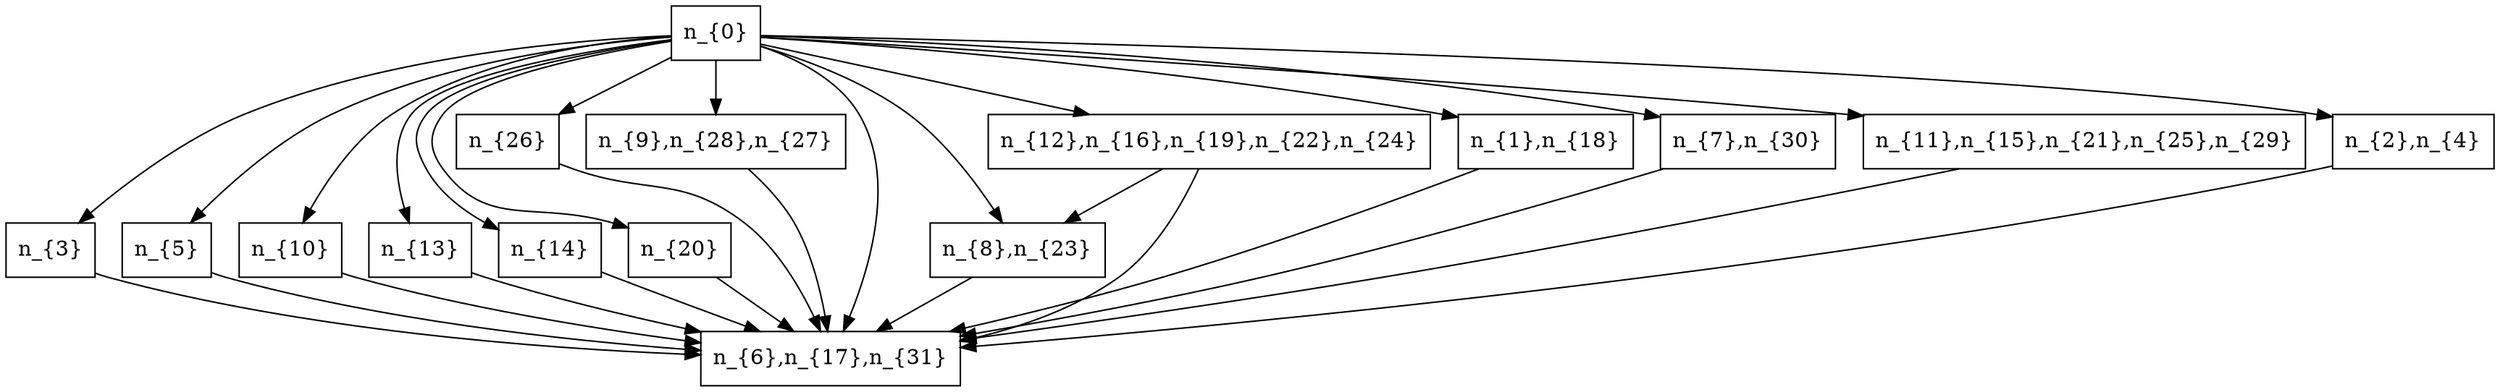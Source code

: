 strict digraph "Task{n=32,e=0.01}" {
	graph [bb="0,0,1416,252",
		collapsed=16,
		cpathlen=1773844,
		deadline=6347882,
		period=6347882,
		workload=5497598
	];
	node [distance=0,
		factor=0,
		label="\N",
		marked=0,
		object=0,
		shape=rectangle,
		threads=0,
		visited=0,
		wcet=0,
		wcetone=0
	];
	"n_{0}"	 [distance=39057,
		factor=2.633100,
		height=0.5,
		object=9,
		pos="433,234",
		texlbl="${d:39057, n_{0} = \langle o_{9}, c_1:39057, c(1):39057, F:2.63 \rangle}$",
		threads=1,
		wcet=39057,
		wcetone=39057,
		width=0.75];
	"n_{3}"	 [distance=47384,
		factor=0.744206,
		height=0.5,
		object=36,
		pos="27,90",
		texlbl="${d:47384, n_{3} = \langle o_{36}, c_1:8327, c(1):8327, F:0.74 \rangle}$",
		threads=1,
		wcet=8327,
		wcetone=8327,
		width=0.75];
	"n_{0}" -> "n_{3}" [key="n_{0} -> n_{3}",
	pos="e,46.159,108.31 405.7,232.77 353.82,229.58 238.3,218.39 150,180 113.37,164.08 77.179,135.64 53.639,114.99"];
"n_{5}" [distance=78114,
	factor=2.633100,
	height=0.5,
	object=9,
	pos="99,90",
	texlbl="${d:78114, n_{5} = \langle o_{9}, c_1:39057, c(1):39057, F:2.63 \rangle}$",
	threads=1,
	wcet=39057,
	wcetone=39057,
	width=0.75];
"n_{0}" -> "n_{5}" [key="n_{0} -> n_{5}",
pos="e,114.75,108.13 405.7,231.84 361.09,227.41 270.77,214.59 203,180 171.32,163.83 141.29,136 121.72,115.56"];
"n_{10}" [distance=78114,
factor=2.633100,
height=0.5,
object=9,
pos="173,90",
texlbl="${d:78114, n_{10} = \langle o_{9}, c_1:39057, c(1):39057, F:2.63 \rangle}$",
threads=1,
wcet=39057,
wcetone=39057,
width=0.79167];
"n_{0}" -> "n_{10}" [key="n_{0} -> n_{10}",
pos="e,182.15,108.01 405.74,231.72 366.5,227.3 293.19,214.73 242,180 218.26,163.9 199.2,136.97 187.17,116.76"];
"n_{13}" [distance=952826,
factor=0.904876,
height=0.5,
object=18,
pos="248,90",
texlbl="${d:952826, n_{13} = \langle o_{18}, c_1:913769, c(1):913769, F:0.90 \rangle}$",
threads=1,
wcet=913769,
wcetone=913769,
width=0.79167];
"n_{0}" -> "n_{13}" [key="n_{0} -> n_{13}",
pos="e,245.15,108.13 405.85,229.18 362.08,220.84 278.91,202.43 260,180 245.77,163.12 243.52,137.77 244.4,118.27"];
"n_{14}" [distance=78114,
factor=2.633100,
height=0.5,
object=9,
pos="323,90",
texlbl="${d:78114, n_{14} = \langle o_{9}, c_1:39057, c(1):39057, F:2.63 \rangle}$",
threads=1,
wcet=39057,
wcetone=39057,
width=0.79167];
"n_{0}" -> "n_{14}" [key="n_{0} -> n_{14}",
pos="e,299.11,108.16 405.9,229.03 363.66,220.66 285.25,202.46 269,180 253.82,159.02 272.14,133.59 291.44,115.12"];
"n_{20}" [distance=516052,
factor=0.973991,
height=0.5,
object=4,
pos="398,90",
texlbl="${d:516052, n_{20} = \langle o_{4}, c_1:476995, c(1):476995, F:0.97 \rangle}$",
threads=1,
wcet=476995,
wcetone=476995,
width=0.79167];
"n_{0}" -> "n_{20}" [key="n_{0} -> n_{20}",
pos="e,369.4,103.64 405.9,228.42 365.85,219.55 293.95,201.09 279,180 269.75,166.95 270.28,157.42 279,144 300.47,110.97 324.2,124.43 360,\
108 360.1,107.96 360.19,107.91 360.29,107.87"];
"n_{26}" [distance=78114,
factor=2.633100,
height=0.5,
object=9,
pos="317,162",
texlbl="${d:78114, n_{26} = \langle o_{9}, c_1:39057, c(1):39057, F:2.63 \rangle}$",
threads=1,
wcet=39057,
wcetone=39057,
width=0.79167];
"n_{0}" -> "n_{26}" [key="n_{0} -> n_{26}",
pos="e,345.65,179.78 405.8,217.12 390.41,207.56 370.93,195.47 354.14,185.05"];
"n_{8},n_{23}" [distance=1597837,
factor=0.800891,
height=0.5,
object=6,
pos="607,90",
texlbl="${d:1597837, n_{8},n_{23} = \langle o_{6}, c_1:461460, c(2):831040, F:0.80 \rangle}$",
threads=2,
wcet=831040,
wcetone=461460,
width=1.3194];
"n_{0}" -> "n_{8},n_{23}" [key="n_{0} -> n_{8},n_{23}",
pos="e,598.08,108.31 460.15,225.41 484.35,216.78 519.76,201.63 545,180 565.43,162.5 582.25,136.77 593.19,117.3"];
"n_{9},n_{28},n_{27}" [distance=1445230,
factor=0.973991,
height=0.5,
object=4,
pos="433,162",
texlbl="${d:1445230, n_{9},n_{28},n_{27} = \langle o_{4}, c_1:476995, c(3):1406173, F:0.97 \rangle}$",
threads=3,
wcet=1406173,
wcetone=476995,
width=1.9306];
"n_{0}" -> "n_{9},n_{28},n_{27}" [key="n_{0} -> n_{9},n_{28},n_{27}",
pos="e,433,180.41 433,215.83 433,208.13 433,198.97 433,190.42"];
"n_{6},n_{17},n_{31}" [distance=1773844,
factor=0.438874,
height=0.5,
object=1,
pos="493,18",
texlbl="${d:1773844, n_{6},n_{17},n_{31} = \langle o_{1}, c_1:93733, c(3):176007, F:0.44 \rangle}$",
threads=3,
wcet=176007,
wcetone=93733,
width=1.9306];
"n_{0}" -> "n_{6},n_{17},n_{31}" [key="n_{0} -> n_{6},n_{17},n_{31}",
pos="e,501.57,36.252 460.27,223.46 478.54,214.79 501.14,200.57 512,180 534.52,137.33 518.65,79.703 505.51,45.926"];
"n_{1},n_{18}" [distance=283880,
factor=0.591138,
height=0.5,
object=2,
pos="897,162",
texlbl="${d:283880, n_{1},n_{18} = \langle o_{2}, c_1:153866, c(2):244823, F:0.59 \rangle}$",
threads=2,
wcet=244823,
wcetone=153866,
width=1.3194];
"n_{0}" -> "n_{1},n_{18}" [key="n_{0} -> n_{1},n_{18}",
pos="e,849.27,177.74 460.44,232.02 524.97,227 691.4,212.04 839.12,179.97"];
"n_{12},n_{16},n_{19},n_{22},n_{24}" [distance=766797,
factor=0.415288,
height=0.5,
object=14,
pos="714,162",
texlbl="${d:766797, n_{12},n_{16},n_{19},n_{22},n_{24} = \langle o_{14}, c_1:273468, c(5):727740, F:0.42 \rangle}$",
threads=5,
wcet=727740,
wcetone=273468,
width=3.25];
"n_{0}" -> "n_{12},n_{16},n_{19},n_{22},n_{24}" [key="n_{0} -> n_{12},n_{16},n_{19},n_{22},n_{24}",
pos="e,643.69,180.02 460.2,227.03 499.91,216.86 575.38,197.52 633.74,182.56"];
"n_{7},n_{30}" [distance=214991,
factor=0.682709,
height=0.5,
object=22,
pos="1010,162",
texlbl="${d:214991, n_{7},n_{30} = \langle o_{22}, c_1:104554, c(2):175934, F:0.68 \rangle}$",
threads=2,
wcet=175934,
wcetone=104554,
width=1.3194];
"n_{0}" -> "n_{7},n_{30}" [key="n_{0} -> n_{7},n_{30}",
pos="e,962.21,178.08 460.15,233.17 536.57,230.42 759.97,219.52 952.22,180.16"];
"n_{11},n_{15},n_{21},n_{25},n_{29}" [distance=170931,
factor=0.300563,
height=0.5,
object=25,
pos="1193,162",
texlbl="${d:170931, n_{11},n_{15},n_{21},n_{25},n_{29} = \langle o_{25}, c_1:59881, c(5):131874, F:0.30 \rangle}$",
threads=5,
wcet=131874,
wcetone=59881,
width=3.25];
"n_{0}" -> "n_{11},n_{15},n_{21},n_{25},n_{29}" [key="n_{0} -> n_{11},n_{15},n_{21},n_{25},n_{29}",
pos="e,1076,178.95 460.24,232.24 547.03,226.5 824.93,207.23 1066,180.08"];
"n_{2},n_{4}" [distance=248688,
factor=0.662345,
height=0.5,
object=28,
pos="1372,162",
texlbl="${d:248688, n_{2},n_{4} = \langle o_{28}, c_1:126105, c(2):209631, F:0.66 \rangle}$",
threads=2,
wcet=209631,
wcetone=126105,
width=1.2222];
"n_{0}" -> "n_{2},n_{4}" [key="n_{0} -> n_{2},n_{4}",
pos="e,1328,177.93 460.04,233.32 587.34,229.98 1128.3,214.14 1317.9,179.84"];
"n_{3}" -> "n_{6},n_{17},n_{31}" [key="n_{3} -> n_{6},n_{17},n_{31}",
pos="e,423.26,23.873 54.121,75.247 57.063,74.009 60.058,72.892 63,72 126.65,52.708 307.47,34.308 413.27,24.768"];
"n_{5}" -> "n_{6},n_{17},n_{31}" [key="n_{5} -> n_{6},n_{17},n_{31}",
pos="e,423.25,22.035 126.14,75.322 129.08,74.069 132.07,72.928 135,72 227.86,42.595 339.47,29.002 413.11,22.854"];
"n_{10}" -> "n_{6},n_{17},n_{31}" [key="n_{10} -> n_{6},n_{17},n_{31}",
pos="e,423.37,26.064 201.78,75.105 204.52,73.959 207.29,72.901 210,72 276.83,49.803 355.76,35.688 413.25,27.479"];
"n_{13}" -> "n_{6},n_{17},n_{31}" [key="n_{13} -> n_{6},n_{17},n_{31}",
pos="e,423.08,32.495 276.85,75.293 279.57,74.108 282.32,72.989 285,72 326.46,56.705 374.09,44.002 413.3,34.768"];
"n_{14}" -> "n_{6},n_{17},n_{31}" [key="n_{14} -> n_{6},n_{17},n_{31}",
pos="e,446.21,36.11 351.59,75.855 354.42,74.526 357.26,73.221 360,72 384.91,60.9 412.82,49.423 436.62,39.919"];
"n_{20}" -> "n_{6},n_{17},n_{31}" [key="n_{20} -> n_{6},n_{17},n_{31}",
pos="e,469.04,36.163 421.97,71.831 433.79,62.878 448.2,51.956 460.94,42.295"];
"n_{26}" -> "n_{6},n_{17},n_{31}" [key="n_{26} -> n_{6},n_{17},n_{31}",
pos="e,485.45,36.13 345.63,147.93 348.45,146.59 351.28,145.26 354,144 390.12,127.29 405.81,133.94 436,108 456.01,90.803 471.42,64.824 \
481.14,45.191"];
"n_{8},n_{23}" -> "n_{6},n_{17},n_{31}" [key="n_{8},n_{23} -> n_{6},n_{17},n_{31}",
pos="e,521.76,36.163 578.23,71.831 563.79,62.707 546.1,51.539 530.6,41.745"];
"n_{9},n_{28},n_{27}" -> "n_{6},n_{17},n_{31}" [key="n_{9},n_{28},n_{27} -> n_{6},n_{17},n_{31}",
pos="e,489.97,36.181 447.26,143.89 454.62,133.8 463.25,120.73 469,108 477.96,88.166 484.13,64.312 487.97,46.146"];
"n_{1},n_{18}" -> "n_{6},n_{17},n_{31}" [key="n_{1},n_{18} -> n_{6},n_{17},n_{31}",
pos="e,562.94,34.428 860.07,143.91 819.34,124.43 751.55,93.354 691,72 652.76,58.513 609.39,46.346 573.01,36.991"];
"n_{12},n_{16},n_{19},n_{22},n_{24}" -> "n_{8},n_{23}" [key="n_{12},n_{16},n_{19},n_{22},n_{24} -> n_{8},n_{23}",
pos="e,633.99,108.16 687,143.83 673.57,134.79 657.15,123.75 642.7,114.02"];
"n_{12},n_{16},n_{19},n_{22},n_{24}" -> "n_{6},n_{17},n_{31}" [key="n_{12},n_{16},n_{19},n_{22},n_{24} -> n_{6},n_{17},n_{31}",
pos="e,562.85,27.71 708.46,143.78 701.35,123.43 687.12,90.881 664,72 638.11,50.855 603.85,37.948 572.8,30.088"];
"n_{7},n_{30}" -> "n_{6},n_{17},n_{31}" [key="n_{7},n_{30} -> n_{6},n_{17},n_{31}",
pos="e,562.55,30.348 963.21,143.99 911.22,124.42 824.49,93.15 748,72 689.83,55.916 623.07,41.935 572.45,32.231"];
"n_{11},n_{15},n_{21},n_{25},n_{29}" -> "n_{6},n_{17},n_{31}" [key="n_{11},n_{15},n_{21},n_{25},n_{29} -> n_{6},n_{17},n_{31}",
pos="e,562.56,28.216 1123.8,143.98 1048.5,124.69 924.16,93.924 816,72 733.49,55.275 638.36,39.831 572.82,29.782"];
"n_{2},n_{4}" -> "n_{6},n_{17},n_{31}" [key="n_{2},n_{4} -> n_{6},n_{17},n_{31}",
pos="e,562.73,23.944 1327.9,146.46 1324.9,145.58 1321.9,144.75 1319,144 1050.2,75.295 721.91,38.916 573.13,24.913"];
}
